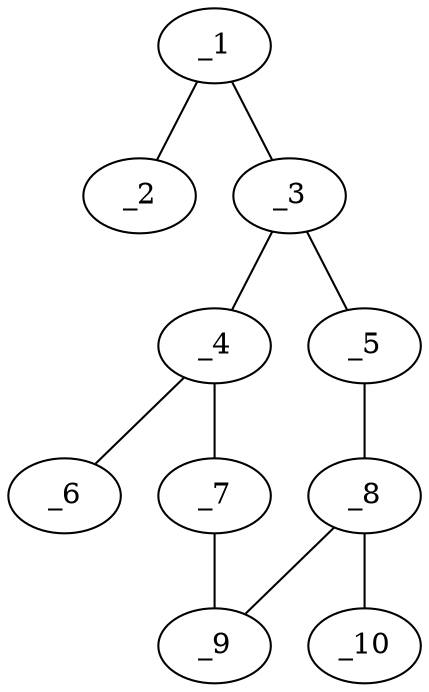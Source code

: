 graph molid105373 {
	_1	 [charge=0,
		chem=4,
		symbol="N  ",
		x="3.7321",
		y="1.25"];
	_2	 [charge=0,
		chem=2,
		symbol="O  ",
		x="4.5981",
		y="1.75"];
	_1 -- _2	 [valence=2];
	_3	 [charge=0,
		chem=1,
		symbol="C  ",
		x="3.7321",
		y="0.25"];
	_1 -- _3	 [valence=1];
	_4	 [charge=0,
		chem=1,
		symbol="C  ",
		x="2.866",
		y="-0.25"];
	_3 -- _4	 [valence=2];
	_5	 [charge=0,
		chem=1,
		symbol="C  ",
		x="4.5981",
		y="-0.25"];
	_3 -- _5	 [valence=1];
	_6	 [charge=0,
		chem=2,
		symbol="O  ",
		x=2,
		y="0.25"];
	_4 -- _6	 [valence=1];
	_7	 [charge=0,
		chem=1,
		symbol="C  ",
		x="2.866",
		y="-1.25"];
	_4 -- _7	 [valence=1];
	_8	 [charge=0,
		chem=1,
		symbol="C  ",
		x="4.5981",
		y="-1.25"];
	_5 -- _8	 [valence=2];
	_9	 [charge=0,
		chem=1,
		symbol="C  ",
		x="3.732",
		y="-1.75"];
	_7 -- _9	 [valence=2];
	_8 -- _9	 [valence=1];
	_10	 [charge=0,
		chem=1,
		symbol="C  ",
		x="5.4641",
		y="-1.75"];
	_8 -- _10	 [valence=1];
}
